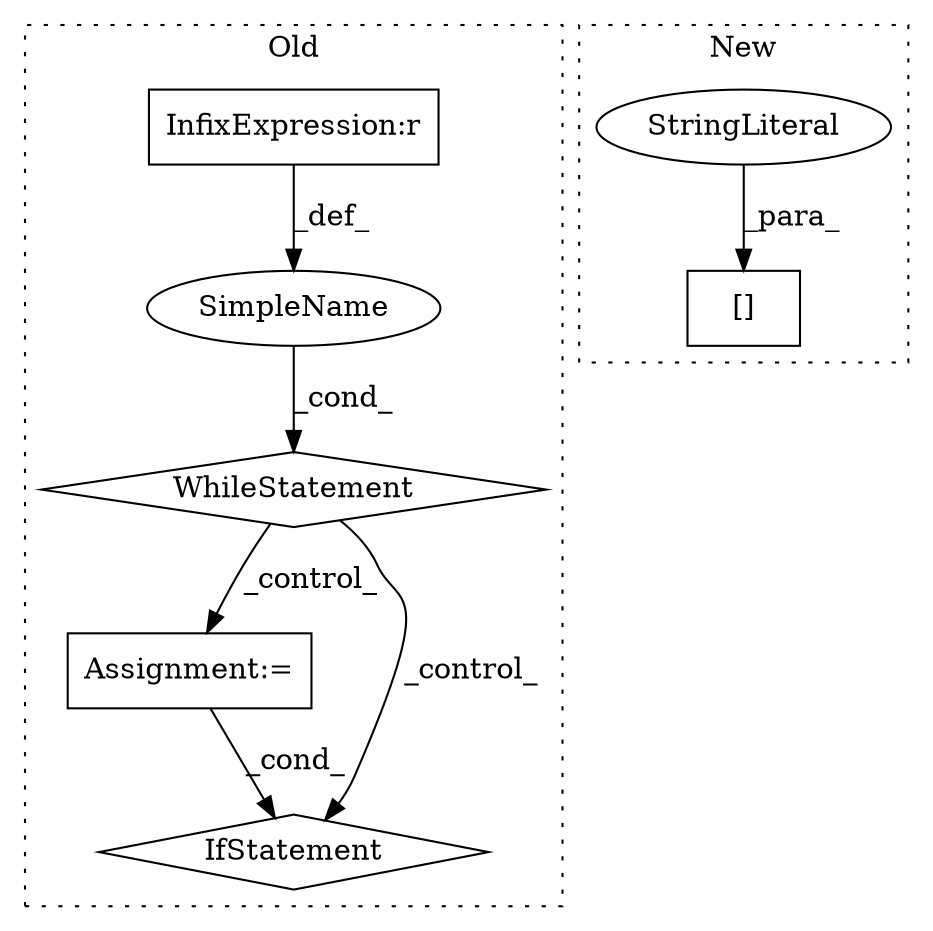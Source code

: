 digraph G {
subgraph cluster0 {
1 [label="WhileStatement" a="61" s="4807,4968" l="7,2" shape="diamond"];
4 [label="Assignment:=" a="7" s="5844" l="1" shape="box"];
5 [label="SimpleName" a="42" s="" l="" shape="ellipse"];
6 [label="InfixExpression:r" a="27" s="4817" l="3" shape="box"];
7 [label="IfStatement" a="25" s="6045,6056" l="4,2" shape="diamond"];
label = "Old";
style="dotted";
}
subgraph cluster1 {
2 [label="[]" a="2" s="6795,6820" l="3,1" shape="box"];
3 [label="StringLiteral" a="45" s="6798" l="22" shape="ellipse"];
label = "New";
style="dotted";
}
1 -> 4 [label="_control_"];
1 -> 7 [label="_control_"];
3 -> 2 [label="_para_"];
4 -> 7 [label="_cond_"];
5 -> 1 [label="_cond_"];
6 -> 5 [label="_def_"];
}